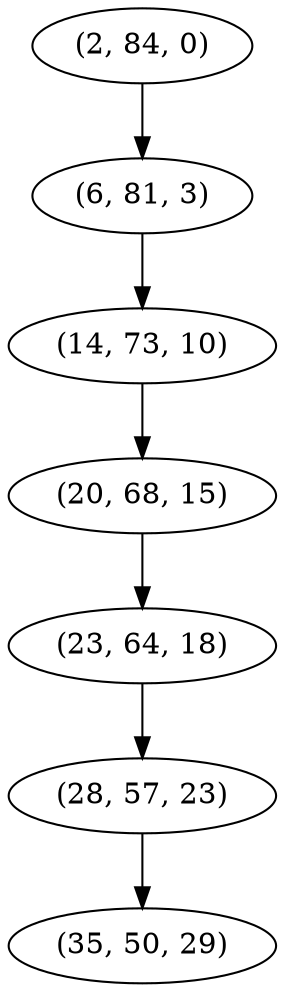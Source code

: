 digraph tree {
    "(2, 84, 0)";
    "(6, 81, 3)";
    "(14, 73, 10)";
    "(20, 68, 15)";
    "(23, 64, 18)";
    "(28, 57, 23)";
    "(35, 50, 29)";
    "(2, 84, 0)" -> "(6, 81, 3)";
    "(6, 81, 3)" -> "(14, 73, 10)";
    "(14, 73, 10)" -> "(20, 68, 15)";
    "(20, 68, 15)" -> "(23, 64, 18)";
    "(23, 64, 18)" -> "(28, 57, 23)";
    "(28, 57, 23)" -> "(35, 50, 29)";
}
